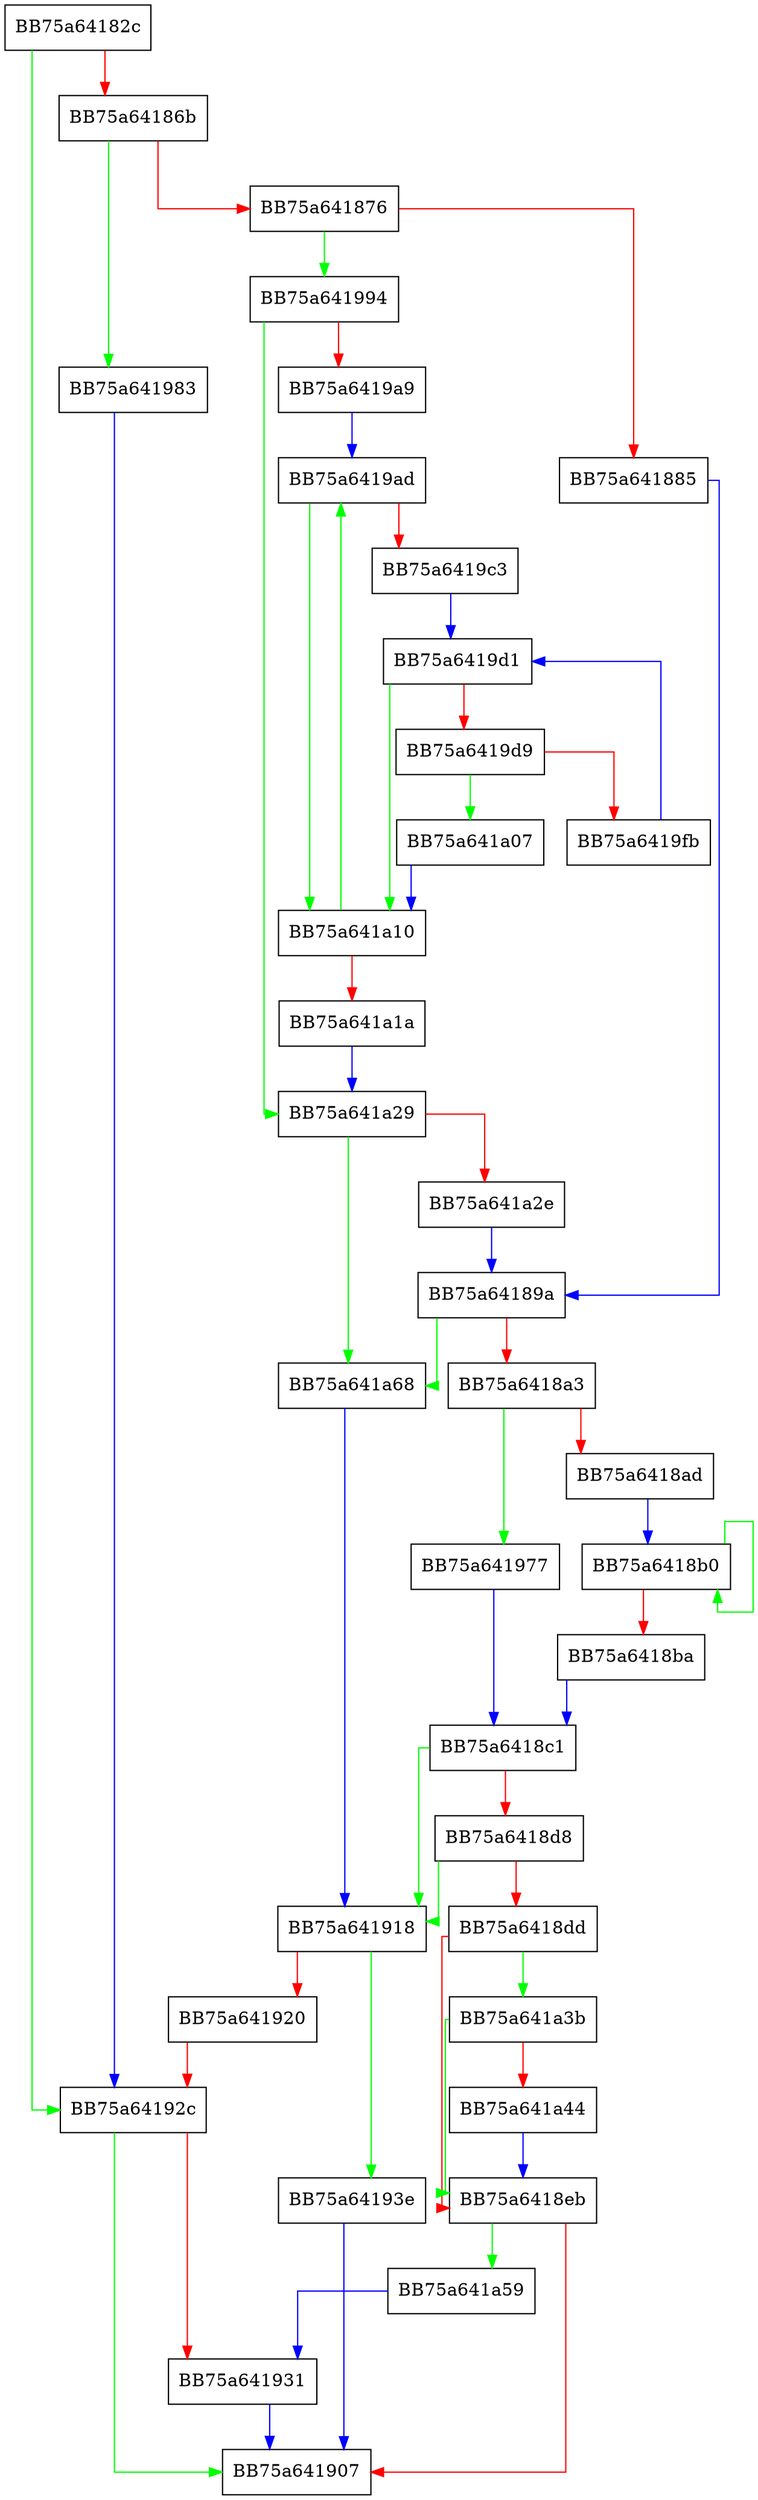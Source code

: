 digraph sqlite3AddPrimaryKey {
  node [shape="box"];
  graph [splines=ortho];
  BB75a64182c -> BB75a64192c [color="green"];
  BB75a64182c -> BB75a64186b [color="red"];
  BB75a64186b -> BB75a641983 [color="green"];
  BB75a64186b -> BB75a641876 [color="red"];
  BB75a641876 -> BB75a641994 [color="green"];
  BB75a641876 -> BB75a641885 [color="red"];
  BB75a641885 -> BB75a64189a [color="blue"];
  BB75a64189a -> BB75a641a68 [color="green"];
  BB75a64189a -> BB75a6418a3 [color="red"];
  BB75a6418a3 -> BB75a641977 [color="green"];
  BB75a6418a3 -> BB75a6418ad [color="red"];
  BB75a6418ad -> BB75a6418b0 [color="blue"];
  BB75a6418b0 -> BB75a6418b0 [color="green"];
  BB75a6418b0 -> BB75a6418ba [color="red"];
  BB75a6418ba -> BB75a6418c1 [color="blue"];
  BB75a6418c1 -> BB75a641918 [color="green"];
  BB75a6418c1 -> BB75a6418d8 [color="red"];
  BB75a6418d8 -> BB75a641918 [color="green"];
  BB75a6418d8 -> BB75a6418dd [color="red"];
  BB75a6418dd -> BB75a641a3b [color="green"];
  BB75a6418dd -> BB75a6418eb [color="red"];
  BB75a6418eb -> BB75a641a59 [color="green"];
  BB75a6418eb -> BB75a641907 [color="red"];
  BB75a641918 -> BB75a64193e [color="green"];
  BB75a641918 -> BB75a641920 [color="red"];
  BB75a641920 -> BB75a64192c [color="red"];
  BB75a64192c -> BB75a641907 [color="green"];
  BB75a64192c -> BB75a641931 [color="red"];
  BB75a641931 -> BB75a641907 [color="blue"];
  BB75a64193e -> BB75a641907 [color="blue"];
  BB75a641977 -> BB75a6418c1 [color="blue"];
  BB75a641983 -> BB75a64192c [color="blue"];
  BB75a641994 -> BB75a641a29 [color="green"];
  BB75a641994 -> BB75a6419a9 [color="red"];
  BB75a6419a9 -> BB75a6419ad [color="blue"];
  BB75a6419ad -> BB75a641a10 [color="green"];
  BB75a6419ad -> BB75a6419c3 [color="red"];
  BB75a6419c3 -> BB75a6419d1 [color="blue"];
  BB75a6419d1 -> BB75a641a10 [color="green"];
  BB75a6419d1 -> BB75a6419d9 [color="red"];
  BB75a6419d9 -> BB75a641a07 [color="green"];
  BB75a6419d9 -> BB75a6419fb [color="red"];
  BB75a6419fb -> BB75a6419d1 [color="blue"];
  BB75a641a07 -> BB75a641a10 [color="blue"];
  BB75a641a10 -> BB75a6419ad [color="green"];
  BB75a641a10 -> BB75a641a1a [color="red"];
  BB75a641a1a -> BB75a641a29 [color="blue"];
  BB75a641a29 -> BB75a641a68 [color="green"];
  BB75a641a29 -> BB75a641a2e [color="red"];
  BB75a641a2e -> BB75a64189a [color="blue"];
  BB75a641a3b -> BB75a6418eb [color="green"];
  BB75a641a3b -> BB75a641a44 [color="red"];
  BB75a641a44 -> BB75a6418eb [color="blue"];
  BB75a641a59 -> BB75a641931 [color="blue"];
  BB75a641a68 -> BB75a641918 [color="blue"];
}